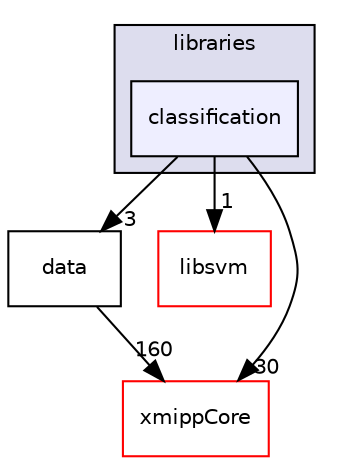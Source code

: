 digraph "xmipp/libraries/classification" {
  compound=true
  node [ fontsize="10", fontname="Helvetica"];
  edge [ labelfontsize="10", labelfontname="Helvetica"];
  subgraph clusterdir_29dba3f3840f20df3b04d1972e99046b {
    graph [ bgcolor="#ddddee", pencolor="black", label="libraries" fontname="Helvetica", fontsize="10", URL="dir_29dba3f3840f20df3b04d1972e99046b.html"]
  dir_95562b3d6d8bfa75d238a2adf460b4f3 [shape=box, label="classification", style="filled", fillcolor="#eeeeff", pencolor="black", URL="dir_95562b3d6d8bfa75d238a2adf460b4f3.html"];
  }
  dir_02b15c2011e26cf58f557fc966b9a0d4 [shape=box label="data" URL="dir_02b15c2011e26cf58f557fc966b9a0d4.html"];
  dir_c08c9061cc7872941f9641f7df432896 [shape=box label="libsvm" fillcolor="white" style="filled" color="red" URL="dir_c08c9061cc7872941f9641f7df432896.html"];
  dir_ce4d0d8fc85c2c70612466225bfce71d [shape=box label="xmippCore" fillcolor="white" style="filled" color="red" URL="dir_ce4d0d8fc85c2c70612466225bfce71d.html"];
  dir_02b15c2011e26cf58f557fc966b9a0d4->dir_ce4d0d8fc85c2c70612466225bfce71d [headlabel="160", labeldistance=1.5 headhref="dir_000109_000258.html"];
  dir_95562b3d6d8bfa75d238a2adf460b4f3->dir_02b15c2011e26cf58f557fc966b9a0d4 [headlabel="3", labeldistance=1.5 headhref="dir_000043_000109.html"];
  dir_95562b3d6d8bfa75d238a2adf460b4f3->dir_c08c9061cc7872941f9641f7df432896 [headlabel="1", labeldistance=1.5 headhref="dir_000043_000037.html"];
  dir_95562b3d6d8bfa75d238a2adf460b4f3->dir_ce4d0d8fc85c2c70612466225bfce71d [headlabel="30", labeldistance=1.5 headhref="dir_000043_000258.html"];
}
